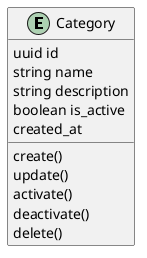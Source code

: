 @startuml "Diagrama de Classe"

entity Category

Category : uuid id
Category : string name
Category : string description
Category : boolean is_active
Category : created_at

Category : create()
Category : update()
Category : activate()
Category : deactivate()
Category : delete()



@endum